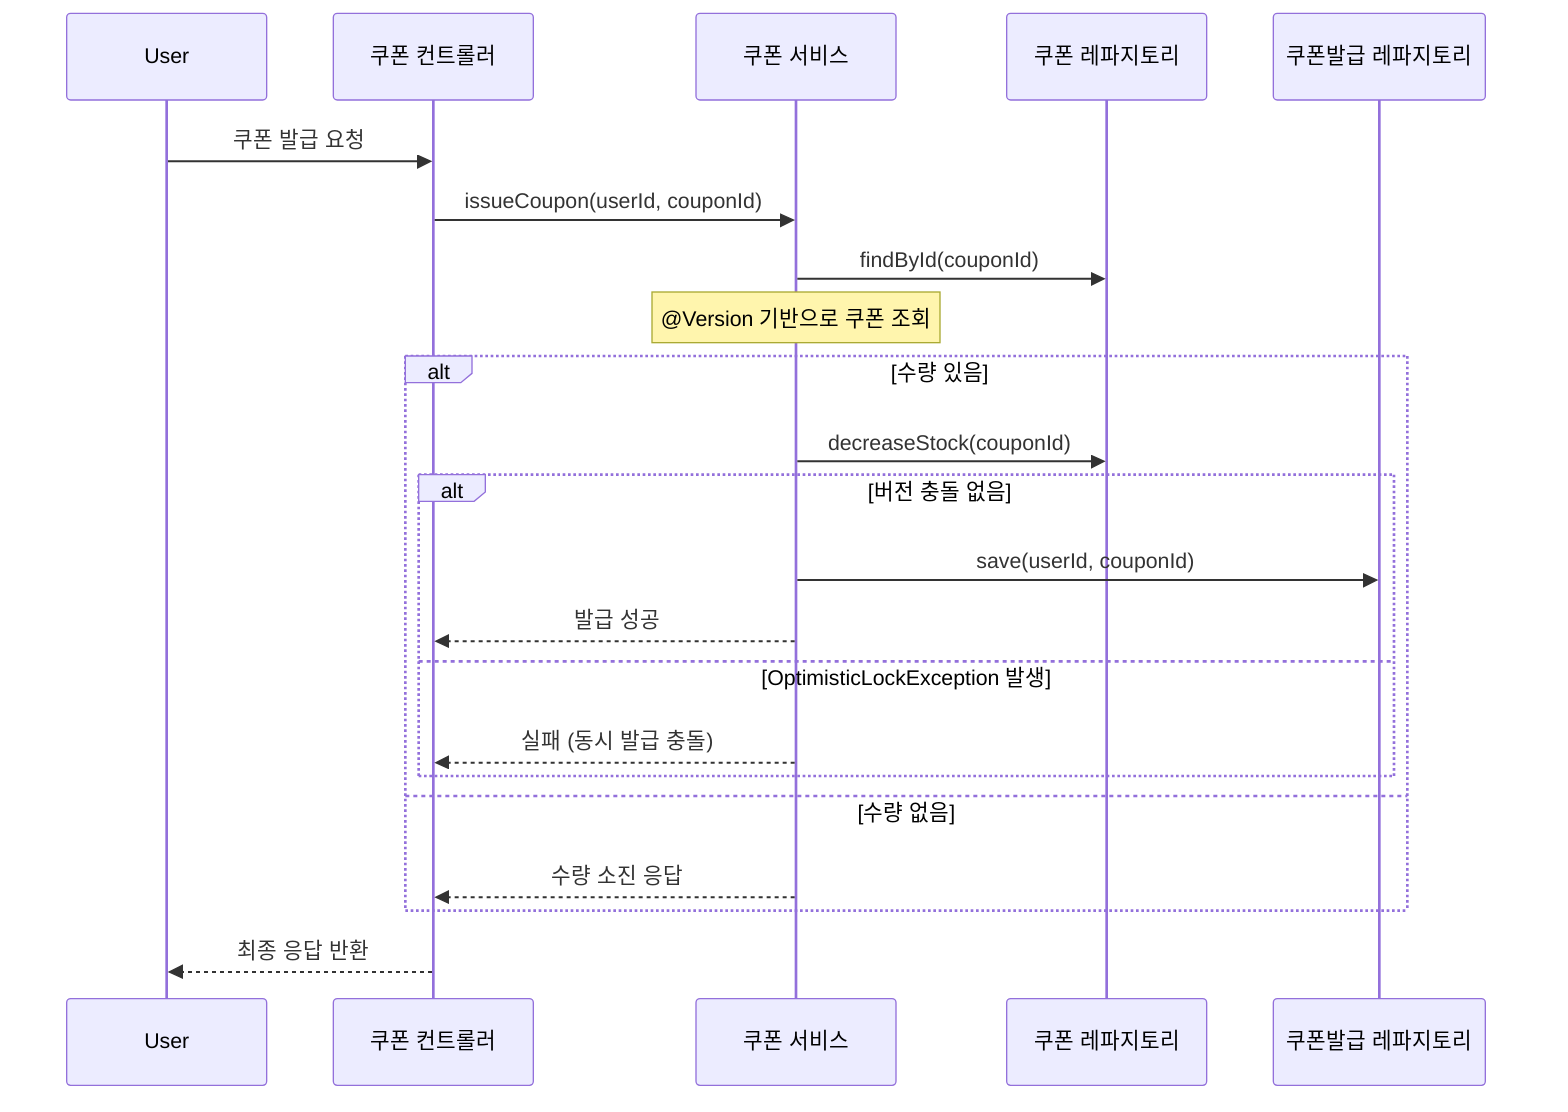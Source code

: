 %%  (Optimistic Lock 고려)
sequenceDiagram
    participant User
    participant 쿠폰 컨트롤러
    participant 쿠폰 서비스
    participant 쿠폰 레파지토리
    participant 쿠폰발급 레파지토리

    User->>쿠폰 컨트롤러: 쿠폰 발급 요청
    쿠폰 컨트롤러->>쿠폰 서비스: issueCoupon(userId, couponId)

    쿠폰 서비스->>쿠폰 레파지토리: findById(couponId)
    Note over 쿠폰 서비스: @Version 기반으로 쿠폰 조회

    alt 수량 있음
        쿠폰 서비스->>쿠폰 레파지토리: decreaseStock(couponId)
        alt 버전 충돌 없음
            쿠폰 서비스->>쿠폰발급 레파지토리: save(userId, couponId)
            쿠폰 서비스-->>쿠폰 컨트롤러: 발급 성공
        else OptimisticLockException 발생
            쿠폰 서비스-->>쿠폰 컨트롤러: 실패 (동시 발급 충돌)
        end
    else 수량 없음
        쿠폰 서비스-->>쿠폰 컨트롤러: 수량 소진 응답
    end

    쿠폰 컨트롤러-->>User: 최종 응답 반환